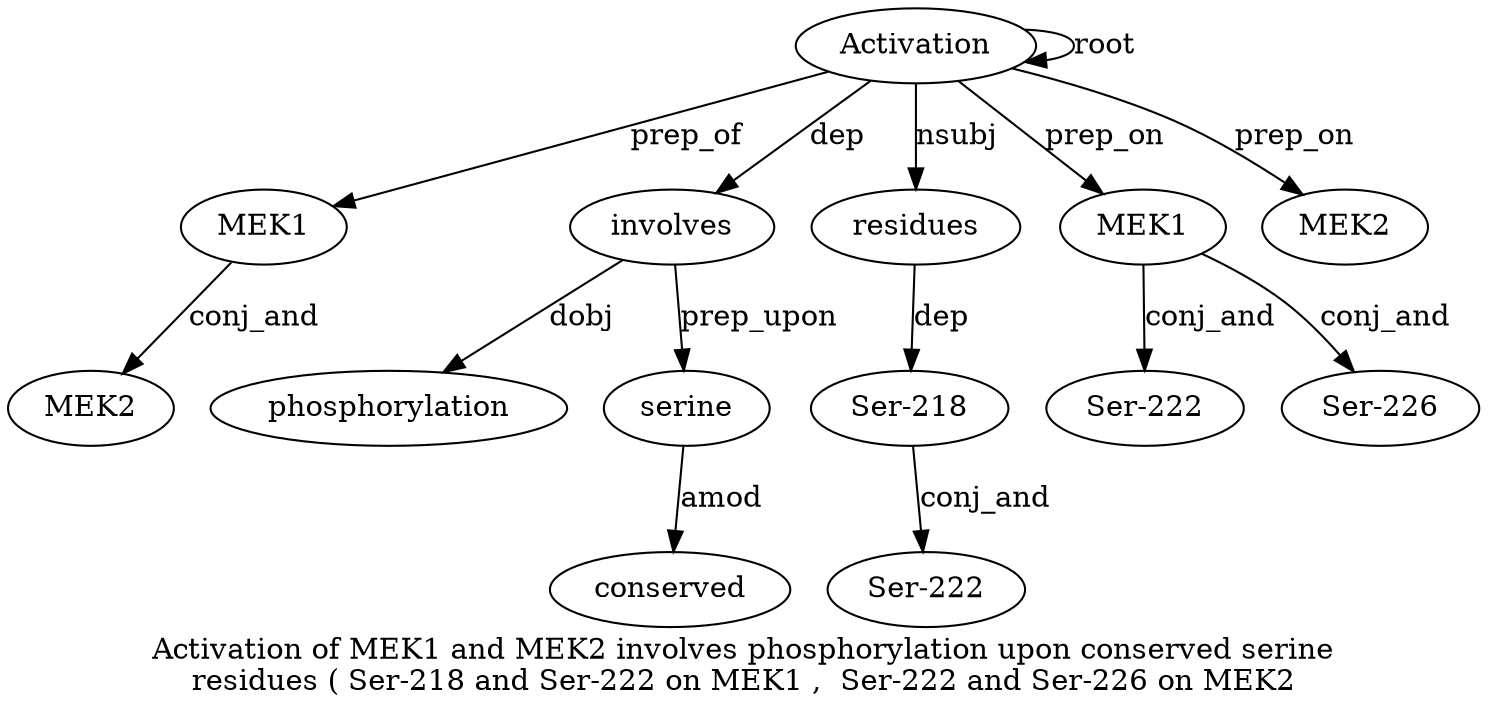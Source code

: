 digraph "Activation of MEK1 and MEK2 involves phosphorylation upon conserved serine residues ( Ser-218 and Ser-222 on MEK1 ,  Ser-222 and Ser-226 on MEK2" {
label="Activation of MEK1 and MEK2 involves phosphorylation upon conserved serine
residues ( Ser-218 and Ser-222 on MEK1 ,  Ser-222 and Ser-226 on MEK2";
Activation1 [style=filled, fillcolor=white, label=Activation];
Activation1 -> Activation1  [label=root];
MEK13 [style=filled, fillcolor=white, label=MEK1];
Activation1 -> MEK13  [label=prep_of];
MEK25 [style=filled, fillcolor=white, label=MEK2];
MEK13 -> MEK25  [label=conj_and];
involves6 [style=filled, fillcolor=white, label=involves];
Activation1 -> involves6  [label=dep];
phosphorylation7 [style=filled, fillcolor=white, label=phosphorylation];
involves6 -> phosphorylation7  [label=dobj];
serine10 [style=filled, fillcolor=white, label=serine];
conserved9 [style=filled, fillcolor=white, label=conserved];
serine10 -> conserved9  [label=amod];
involves6 -> serine10  [label=prep_upon];
residues11 [style=filled, fillcolor=white, label=residues];
Activation1 -> residues11  [label=nsubj];
"Ser-2183" [style=filled, fillcolor=white, label="Ser-218"];
residues11 -> "Ser-2183"  [label=dep];
"Ser-22215" [style=filled, fillcolor=white, label="Ser-222"];
"Ser-2183" -> "Ser-22215"  [label=conj_and];
MEK117 [style=filled, fillcolor=white, label=MEK1];
Activation1 -> MEK117  [label=prep_on];
"Ser-22219" [style=filled, fillcolor=white, label="Ser-222"];
MEK117 -> "Ser-22219"  [label=conj_and];
"Ser-2261" [style=filled, fillcolor=white, label="Ser-226"];
MEK117 -> "Ser-2261"  [label=conj_and];
MEK223 [style=filled, fillcolor=white, label=MEK2];
Activation1 -> MEK223  [label=prep_on];
}
